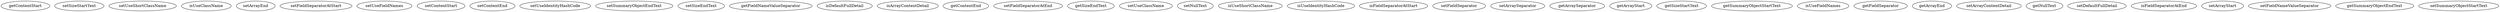 digraph G {
getContentStart;
setSizeStartText;
setUseShortClassName;
isUseClassName;
setArrayEnd;
setFieldSeparatorAtStart;
setUseFieldNames;
setContentStart;
setContentEnd;
setUseIdentityHashCode;
setSummaryObjectEndText;
setSizeEndText;
getFieldNameValueSeparator;
isDefaultFullDetail;
isArrayContentDetail;
getContentEnd;
setFieldSeparatorAtEnd;
getSizeEndText;
setUseClassName;
setNullText;
isUseShortClassName;
isUseIdentityHashCode;
isFieldSeparatorAtStart;
setFieldSeparator;
setArraySeparator;
getArraySeparator;
getArrayStart;
getSizeStartText;
getSummaryObjectStartText;
isUseFieldNames;
getFieldSeparator;
getArrayEnd;
setArrayContentDetail;
getNullText;
setDefaultFullDetail;
isFieldSeparatorAtEnd;
setArrayStart;
setFieldNameValueSeparator;
getSummaryObjectEndText;
setSummaryObjectStartText;
}
